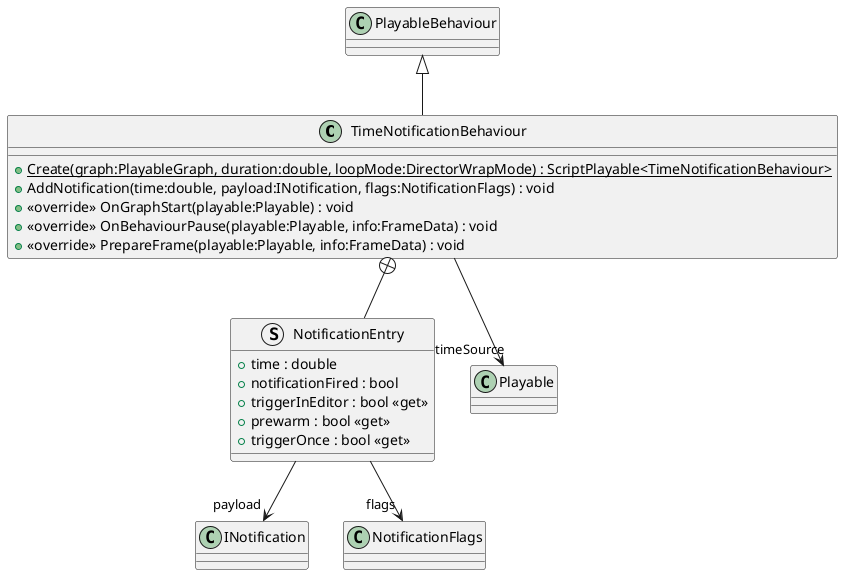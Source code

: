 @startuml
class TimeNotificationBehaviour {
    + {static} Create(graph:PlayableGraph, duration:double, loopMode:DirectorWrapMode) : ScriptPlayable<TimeNotificationBehaviour>
    + AddNotification(time:double, payload:INotification, flags:NotificationFlags) : void
    + <<override>> OnGraphStart(playable:Playable) : void
    + <<override>> OnBehaviourPause(playable:Playable, info:FrameData) : void
    + <<override>> PrepareFrame(playable:Playable, info:FrameData) : void
}
struct NotificationEntry {
    + time : double
    + notificationFired : bool
    + triggerInEditor : bool <<get>>
    + prewarm : bool <<get>>
    + triggerOnce : bool <<get>>
}
PlayableBehaviour <|-- TimeNotificationBehaviour
TimeNotificationBehaviour --> "timeSource" Playable
TimeNotificationBehaviour +-- NotificationEntry
NotificationEntry --> "payload" INotification
NotificationEntry --> "flags" NotificationFlags
@enduml
